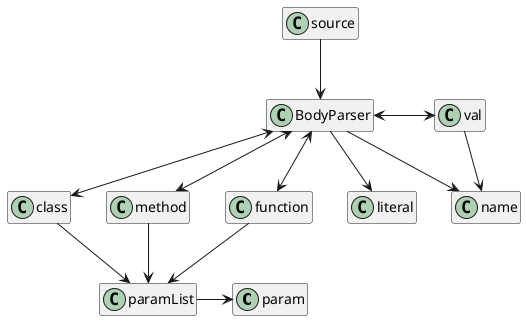 @startuml parser-structure
hide empty members

class param
class paramList
class class
class method
class function
class BodyParser
class source
class name
class literal
class val

source --> BodyParser

BodyParser <--> class
BodyParser <--> function
BodyParser <--> method
BodyParser --> name
BodyParser --> literal
BodyParser <-> val

function --> paramList
paramList -> param
method --> paramList
val --> name
class --> paramList

@enduml